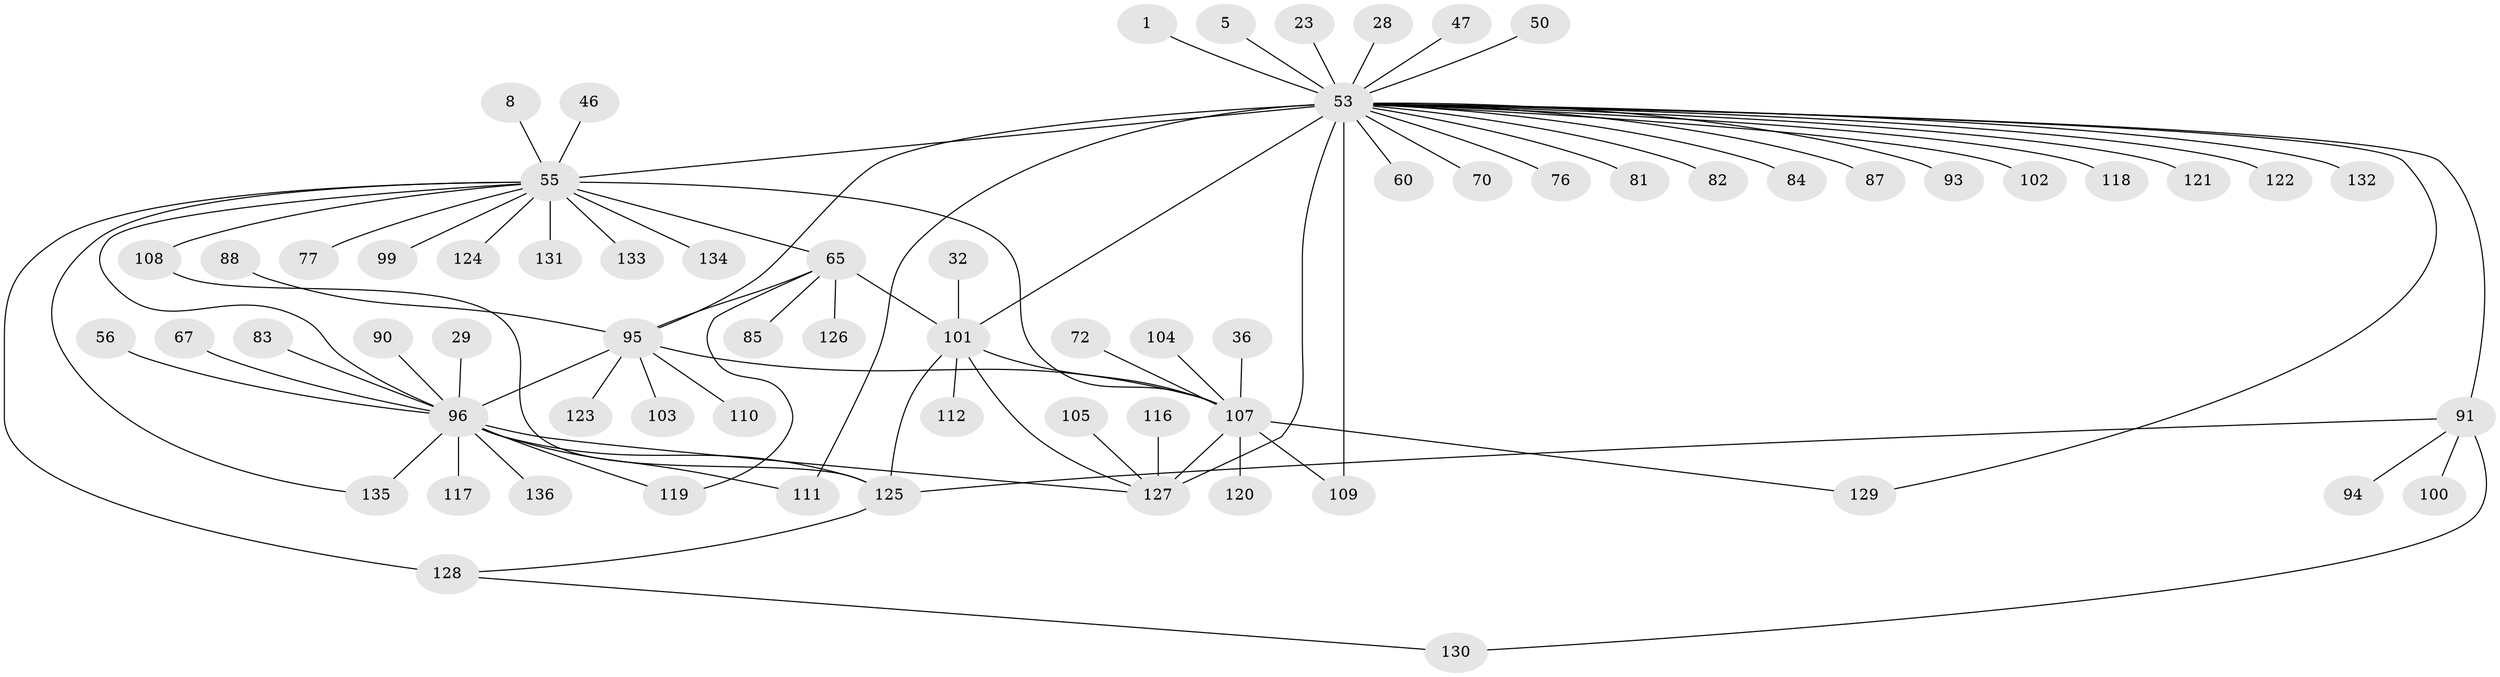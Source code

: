 // original degree distribution, {1: 0.5, 27: 0.007352941176470588, 5: 0.03676470588235294, 16: 0.007352941176470588, 8: 0.022058823529411766, 18: 0.007352941176470588, 10: 0.014705882352941176, 4: 0.10294117647058823, 2: 0.16176470588235295, 3: 0.10294117647058823, 9: 0.007352941176470588, 6: 0.022058823529411766, 7: 0.007352941176470588}
// Generated by graph-tools (version 1.1) at 2025/47/03/09/25 04:47:05]
// undirected, 68 vertices, 85 edges
graph export_dot {
graph [start="1"]
  node [color=gray90,style=filled];
  1;
  5;
  8;
  23;
  28;
  29;
  32;
  36;
  46;
  47;
  50 [super="+41"];
  53 [super="+51"];
  55 [super="+16"];
  56;
  60;
  65 [super="+44+27"];
  67;
  70;
  72;
  76;
  77;
  81;
  82;
  83;
  84 [super="+35+54+61"];
  85;
  87;
  88;
  90;
  91 [super="+12+18+11+17+45+89"];
  93;
  94 [super="+63"];
  95 [super="+21+24+43"];
  96 [super="+9+37"];
  99;
  100;
  101 [super="+79+15+73"];
  102;
  103;
  104;
  105;
  107 [super="+80+68"];
  108 [super="+7+52"];
  109 [super="+19+59"];
  110;
  111 [super="+69+75"];
  112;
  116;
  117;
  118;
  119 [super="+64"];
  120;
  121;
  122;
  123;
  124;
  125 [super="+113"];
  126;
  127 [super="+66+97+62+115"];
  128 [super="+114"];
  129;
  130 [super="+86"];
  131 [super="+39"];
  132;
  133;
  134;
  135 [super="+98+10+78+92"];
  136;
  1 -- 53;
  5 -- 53;
  8 -- 55;
  23 -- 53;
  28 -- 53;
  29 -- 96;
  32 -- 101;
  36 -- 107;
  46 -- 55;
  47 -- 53;
  50 -- 53;
  53 -- 127 [weight=5];
  53 -- 129;
  53 -- 132;
  53 -- 70;
  53 -- 76;
  53 -- 81;
  53 -- 82;
  53 -- 84;
  53 -- 87;
  53 -- 91 [weight=2];
  53 -- 93;
  53 -- 95 [weight=3];
  53 -- 101 [weight=3];
  53 -- 102;
  53 -- 109 [weight=3];
  53 -- 118;
  53 -- 55 [weight=2];
  53 -- 121;
  53 -- 122;
  53 -- 60;
  53 -- 111 [weight=2];
  55 -- 65 [weight=3];
  55 -- 131;
  55 -- 133;
  55 -- 134;
  55 -- 135;
  55 -- 77;
  55 -- 96;
  55 -- 99;
  55 -- 107 [weight=2];
  55 -- 124;
  55 -- 108 [weight=2];
  55 -- 128 [weight=2];
  56 -- 96;
  65 -- 95 [weight=2];
  65 -- 85;
  65 -- 119;
  65 -- 126;
  65 -- 101;
  67 -- 96;
  72 -- 107;
  83 -- 96;
  88 -- 95;
  90 -- 96;
  91 -- 100;
  91 -- 130;
  91 -- 94;
  91 -- 125 [weight=2];
  95 -- 110;
  95 -- 123;
  95 -- 103;
  95 -- 107 [weight=3];
  95 -- 96 [weight=2];
  96 -- 135 [weight=2];
  96 -- 136;
  96 -- 117;
  96 -- 127 [weight=5];
  96 -- 119;
  96 -- 125;
  96 -- 111;
  101 -- 127;
  101 -- 112;
  101 -- 107 [weight=2];
  101 -- 125;
  104 -- 107;
  105 -- 127;
  107 -- 127 [weight=2];
  107 -- 129;
  107 -- 109;
  107 -- 120;
  108 -- 125;
  116 -- 127;
  125 -- 128;
  128 -- 130;
}
